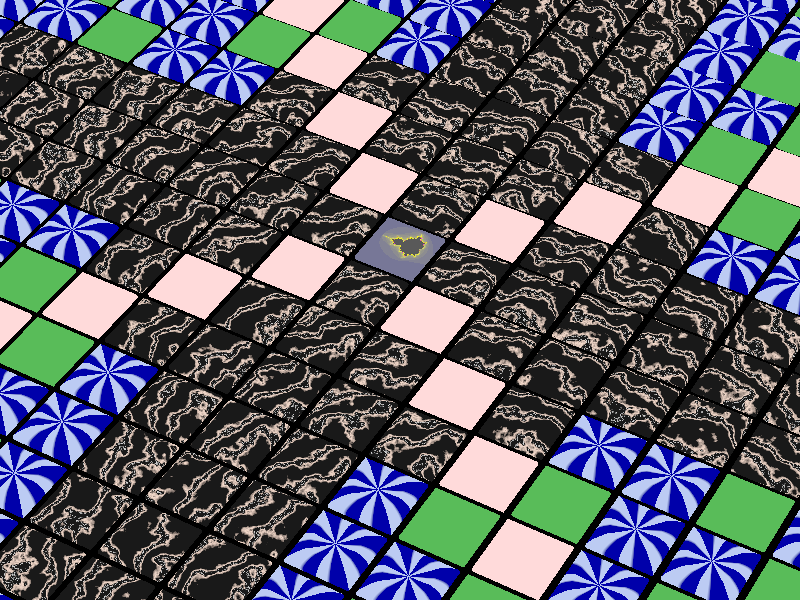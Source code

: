 // Persistence Of Vision raytracer version 3.5 sample file.
// File: WhilTile.POV 10/01/95
// Auth: Eduard Schwan with modifications by Dan Farmer
// Desc: A tile floor, using the 'while' loop and 'if' statements
//       to create a unique pattern automatically.

// Enable this next line to use a simpler test shape for debugging
// #declare DO_SIMPLE_SHAPE = 1;
//
// -w320 -h240
// -w800 -h600 +a0.3

global_settings { assumed_gamma 1.0 max_trace_level 5 }

#include "colors.inc"
#include "woods.inc"

// ------------------------------------------------------------------
// set viewer's position in the scene
camera {
  location  <0.0, 22.0, -24.0> // position of camera <X Y Z>
  direction 4.0*z              // which way are we looking <X Y Z>
  up        y                  // which way is +up <X Y Z>
  right     4/3*x              // which way is +right <X Y Z> and aspect ratio
  look_at   <0.0, 0.0, -1.0>   // point center of view at this point <X Y Z>
}

// ------------------------------------------------------------------
// create a regular point light source
light_source { <10, 10, -10> color rgb 1 translate <-20, 40, -20> }


// ------------------------------------------------------------------
#declare TileShape =
#ifdef (DO_SIMPLE_SHAPE)
  // simpler shape for debugging
  sphere{0, 1 scale <0.5,0.1,0.5> translate 0.1*y}
#else
  // real tile shape
  intersection  {
    box { -1, 1 }  // square tile
    cylinder { -2*x, +2*x, 0.9 } // rounded edges along X axis
    cylinder { -2*z, +2*z, 0.9 } // rounded edges along Z axis
    sphere { 0, 2.0 translate 2.6*y inverse }  // concave top surface
//  sphere { 0, 1.1 } // rounded corners
//  bounded_by { box { -1, 1 } }
    scale <0.5,0.2,0.5>  // flatten the tile down on Y axis
//    translate 0.2*y  // move it up so its bottom is on origin
  }
#end

// ------------------------------------------------------------------
default {
  texture { pigment {rgb 1} finish {ambient 0.2 reflection 0.2 specular 0.7} }
}

// light tinted glass
#declare CrystalTex =
texture {
  pigment { rgbf <1.00, 0.70, 0.70, 0.95> }
  finish {roughness 0.001 }
}

#declare CrystalInt =
interior {ior 1.8}

// Black slate marble with white strata
#declare SlateTex =
texture {
  pigment {
    marble
    turbulence 0.8 rotate 60*y
    color_map {
      [0.10 rgb 0.01]
      [0.12 rgb 0.70]
      [0.15 rgb 0.01]
      [0.20 rgb 0.01]
      [0.30 rgb <0.9,0.7,0.6>]
      [0.50 rgb 0.01]
    }
    scale 0.4
  }
  finish {reflection 0.2}
}

// green crackle
#declare CrackleTex =
texture {
  pigment { color rgb <0.1, 0.5, 0.1> }
  normal {crackle 0.5 turbulence 0.2 scale 0.3}
}

// brown/blue pinwheel radial pattern
#declare PinwheelTex =
texture {
  pigment {
    radial
    frequency 8
    color_map {
      [0.00 blue 0.4]
      [0.50 blue 0.4]
      [0.60 rgb <0.5,0.6,0.9>]
    }
  }
}

#declare MSetTex =
texture {
  pigment {
    mandel 100
    color_map {
      [0.0  color MidnightBlue ]
      [0.2  color Yellow  ]
      [0.6  color Scarlet ]
      [0.8  color Magenta ]
      [1.0  color Gray10 ]
    }
    scale .25
    rotate x*90
    translate x*0.225
    //rotate y*45
  }
}

// ------------------------------------------------------------------
// declare the set of tiles as a union built by a loop
#declare Max  = 16;     // # of tiles across and down
#declare XMax = Max/2;
#declare ZMax = Max/2;

#declare ZCount = -ZMax;

#declare Tile_Set =
union {
    #while (ZCount <= ZMax)

      #declare XCount = -XMax;
      #while (XCount <= XMax)

      object {
        TileShape
        #if(XCount=0 & ZCount=0)
        // Center tile
          texture { MSetTex }
        #else
          #if (abs(XCount) = abs(ZCount))
            // An "X" pattern of tiles, diagonal through origin
            texture { CrystalTex }
            interior { CrystalInt }
          #else
            #if (abs(XCount)*abs(ZCount) < XMax)
              // A "fat plus" pattern, centered on origin
              texture {
                SlateTex
                rotate (XCount+ZCount)*10*y
                translate <-XCount, 0, -ZCount>  // alter texture per tile
              }
            #else
              #if (abs(mod(XCount,3)) = abs(mod(ZCount,2)))
              // An alternating sprinkle of remaining tiles
              texture {
                CrackleTex
                translate <-XCount, 0, -ZCount>  // alter texture per tile
              }
              #else
                texture { PinwheelTex }
              #end
            #end
          #end
        #end
        translate <XCount, 0, ZCount>
      }

      #declare XCount = XCount+1;
      #end  // Inner X loop

    #declare ZCount = ZCount+1;
    #end  // Outer Z loop
}

// ------------------------------------------------------------------
// make the tile object
object { Tile_Set rotate y*30}
